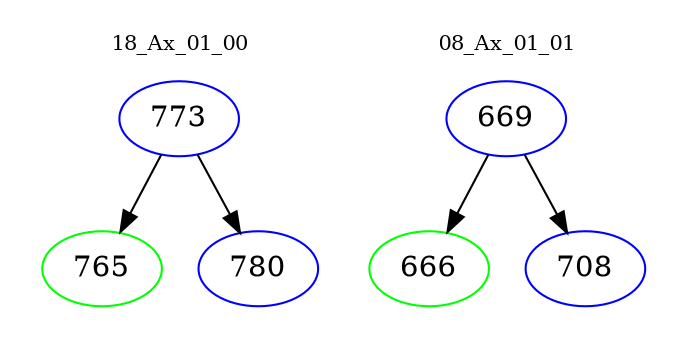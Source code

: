 digraph{
subgraph cluster_0 {
color = white
label = "18_Ax_01_00";
fontsize=10;
T0_773 [label="773", color="blue"]
T0_773 -> T0_765 [color="black"]
T0_765 [label="765", color="green"]
T0_773 -> T0_780 [color="black"]
T0_780 [label="780", color="blue"]
}
subgraph cluster_1 {
color = white
label = "08_Ax_01_01";
fontsize=10;
T1_669 [label="669", color="blue"]
T1_669 -> T1_666 [color="black"]
T1_666 [label="666", color="green"]
T1_669 -> T1_708 [color="black"]
T1_708 [label="708", color="blue"]
}
}
